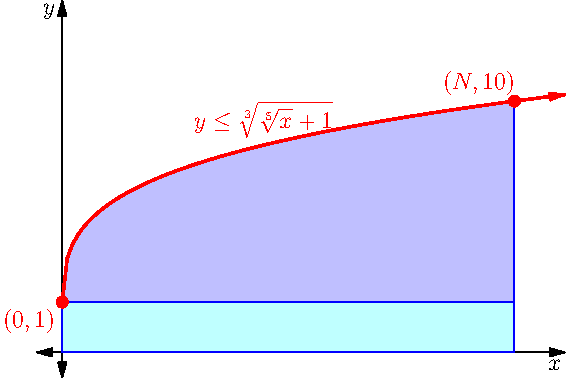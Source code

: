 size(10cm);

import graph;
xaxis("$x$", -0.5, 10, Arrows);
yaxis("$y$", -0.5, 7, Arrows);

real f(real x) {
  return (8*x**0.5+1)**0.5;
}
filldraw(graph(f,0,9)--(9,1)--(0,1)--cycle, paleblue, blue);
filldraw(box((0,0), (9,1)), palecyan, blue);
draw(graph(f, 0, 10), red+1.3);
draw(graph(f, 0, 10), red, EndArrow);
label("$y \le \sqrt[3]{\sqrt[5]{x}+1}$", (4, f(4)), dir(90), red);
dotfactor *= 2;
dot("$(N,10)$", (9,5), 1.2*dir(130), red);
dot("$(0,1)$", (0,1), 1.4*dir(225), red);
